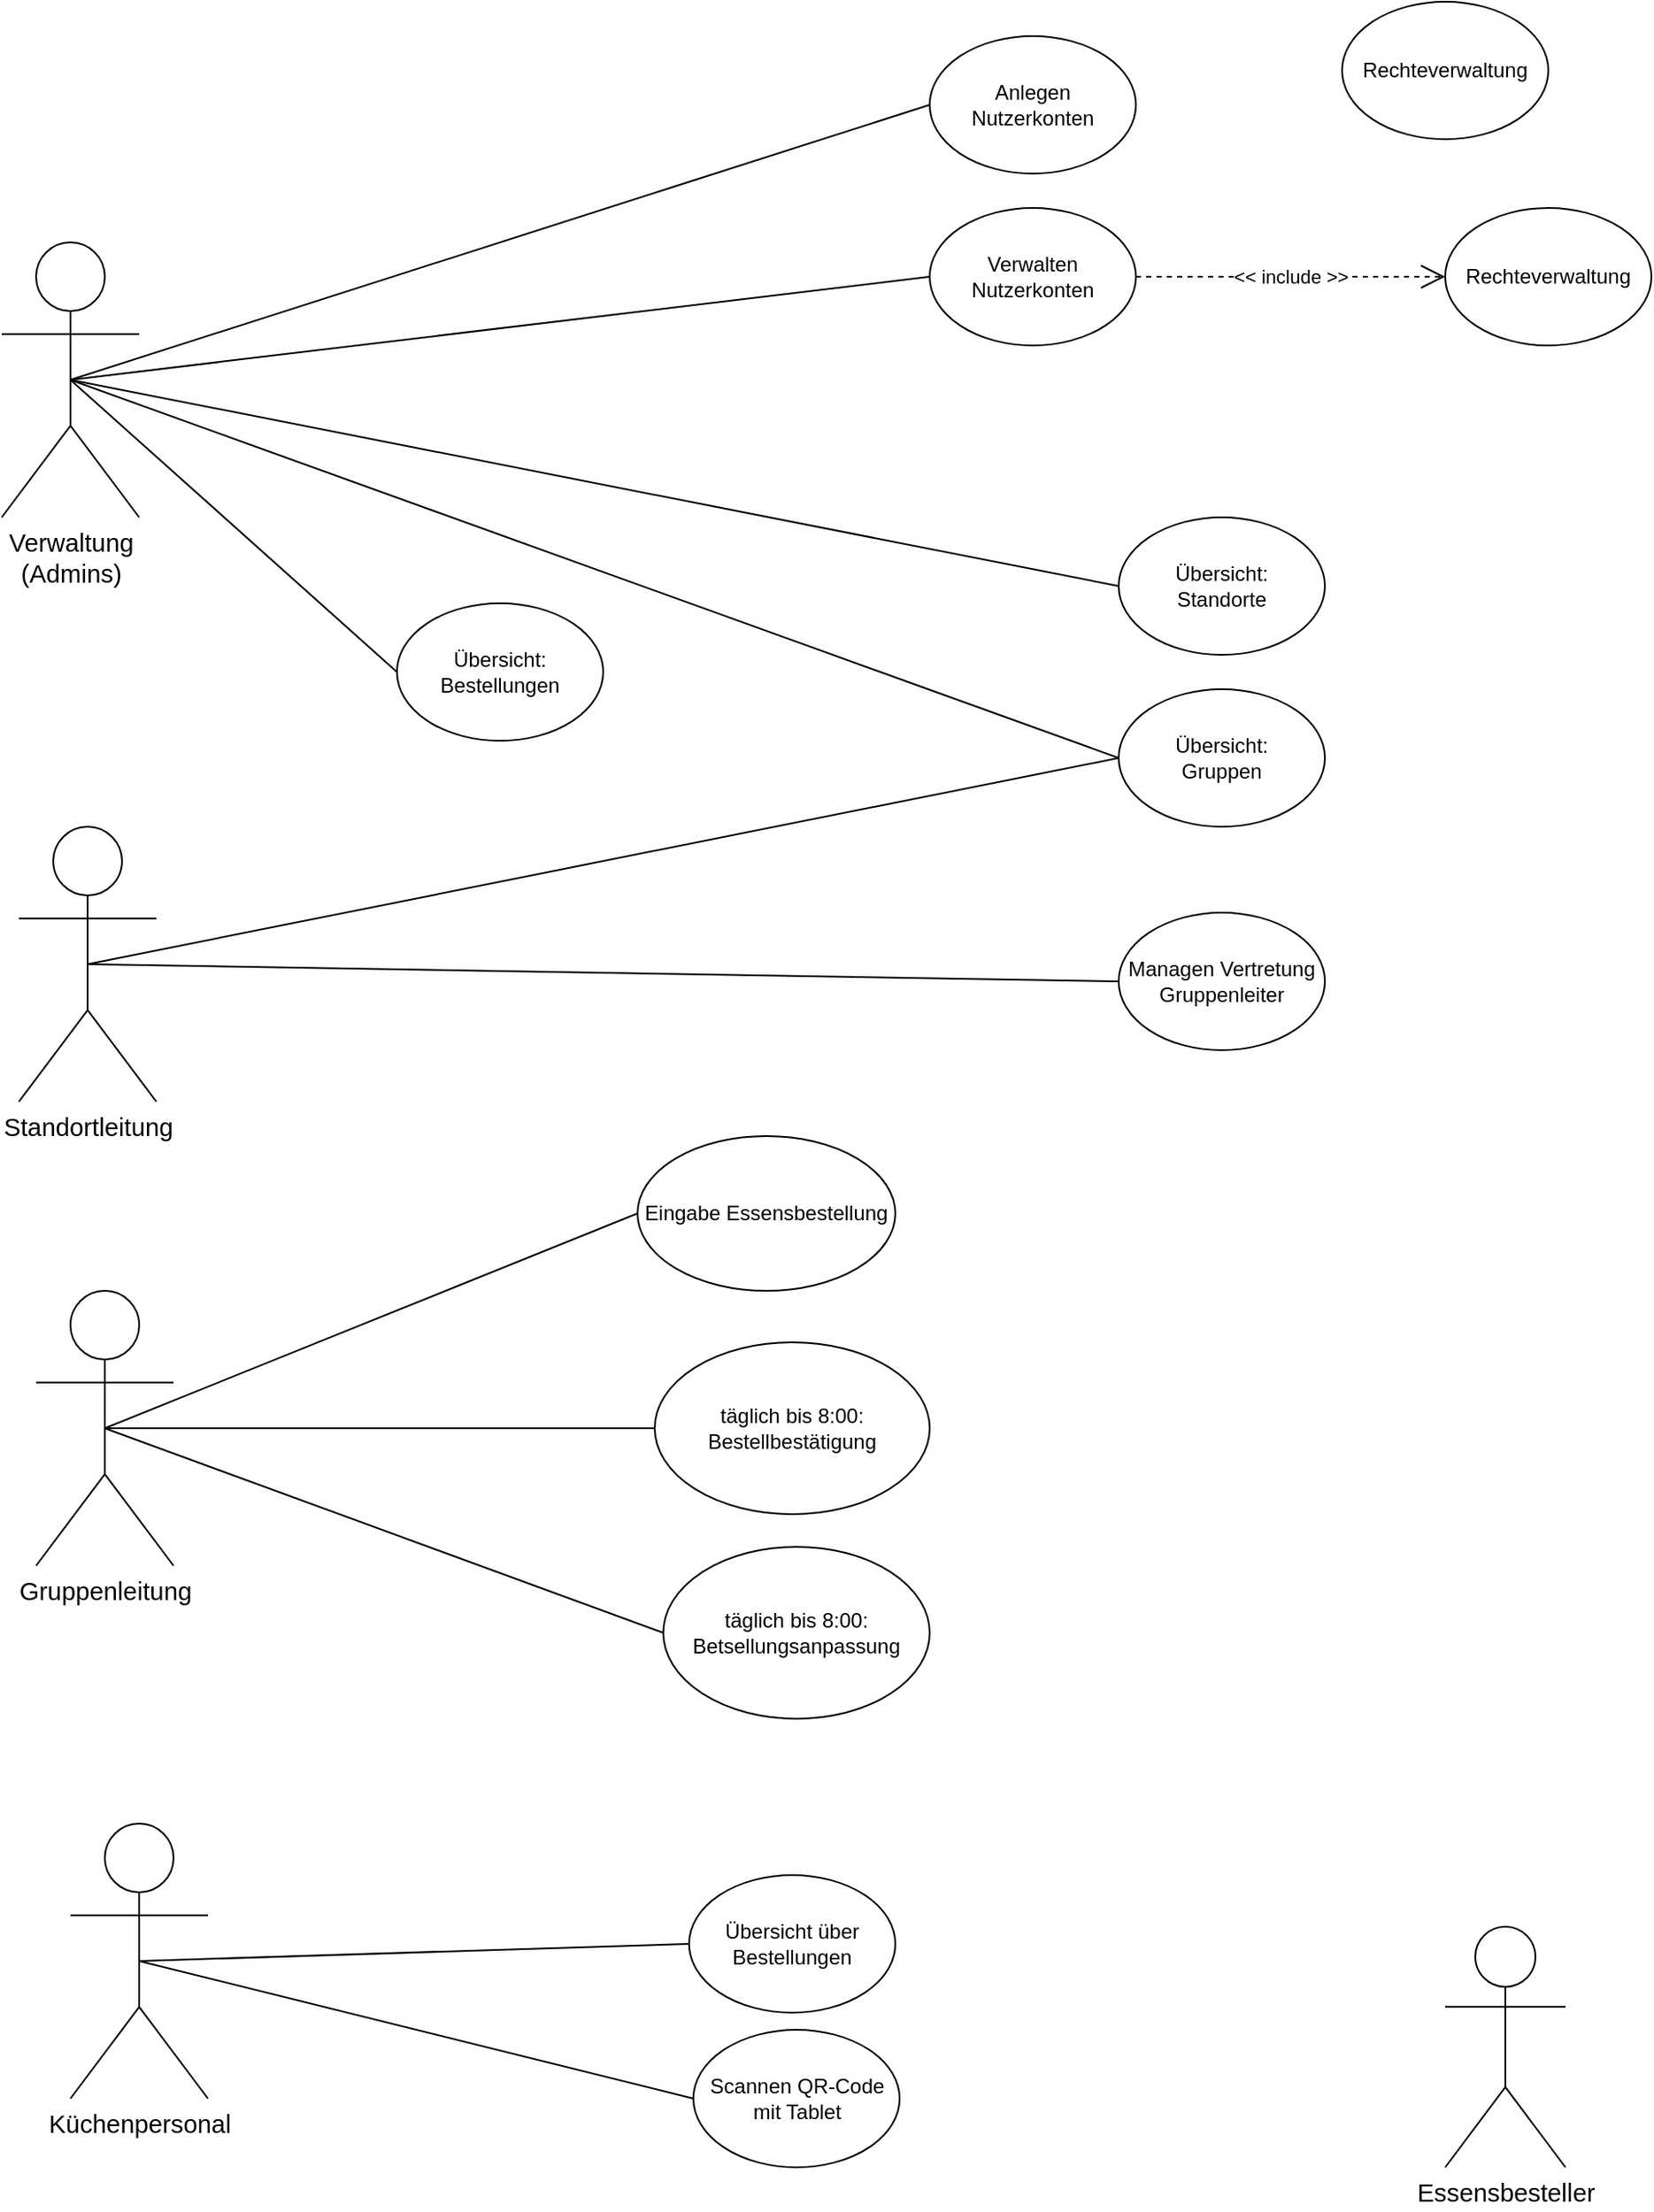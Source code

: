 <mxfile version="24.8.9">
  <diagram name="Seite-1" id="_EzoVK6YD9vsV-RopgzG">
    <mxGraphModel dx="1483" dy="710" grid="1" gridSize="10" guides="1" tooltips="1" connect="1" arrows="1" fold="1" page="1" pageScale="1" pageWidth="827" pageHeight="1169" math="0" shadow="0">
      <root>
        <mxCell id="0" />
        <mxCell id="1" parent="0" />
        <mxCell id="XZ7uIE0cHZyx9k-Q1iMx-429" value="&lt;span id=&quot;docs-internal-guid-49c4cdb1-7fff-00f1-d683-0dc7a767fc57&quot;&gt;&lt;span style=&quot;font-size: 11pt; font-family: Arial, sans-serif; background-color: transparent; font-variant-numeric: normal; font-variant-east-asian: normal; font-variant-alternates: normal; font-variant-position: normal; font-variant-emoji: normal; vertical-align: baseline; white-space: pre-wrap;&quot;&gt;Verwaltung (Admins)&lt;/span&gt;&lt;/span&gt;" style="shape=umlActor;verticalLabelPosition=bottom;verticalAlign=top;html=1;outlineConnect=0;" vertex="1" parent="1">
          <mxGeometry x="-570" y="280" width="80" height="160" as="geometry" />
        </mxCell>
        <mxCell id="XZ7uIE0cHZyx9k-Q1iMx-430" value="&lt;span id=&quot;docs-internal-guid-49c4cdb1-7fff-00f1-d683-0dc7a767fc57&quot;&gt;&lt;span style=&quot;font-size: 11pt; font-family: Arial, sans-serif; background-color: transparent; font-variant-numeric: normal; font-variant-east-asian: normal; font-variant-alternates: normal; font-variant-position: normal; font-variant-emoji: normal; vertical-align: baseline; white-space: pre-wrap;&quot;&gt;Küchenpersonal&lt;/span&gt;&lt;/span&gt;" style="shape=umlActor;verticalLabelPosition=bottom;verticalAlign=top;html=1;outlineConnect=0;" vertex="1" parent="1">
          <mxGeometry x="-530" y="1200" width="80" height="160" as="geometry" />
        </mxCell>
        <mxCell id="XZ7uIE0cHZyx9k-Q1iMx-438" value="&lt;span id=&quot;docs-internal-guid-49c4cdb1-7fff-00f1-d683-0dc7a767fc57&quot;&gt;&lt;span style=&quot;font-size: 11pt; font-family: Arial, sans-serif; background-color: transparent; font-variant-numeric: normal; font-variant-east-asian: normal; font-variant-alternates: normal; font-variant-position: normal; font-variant-emoji: normal; vertical-align: baseline; white-space: pre-wrap;&quot;&gt;Gruppenleitung&lt;/span&gt;&lt;/span&gt;" style="shape=umlActor;verticalLabelPosition=bottom;verticalAlign=top;html=1;outlineConnect=0;" vertex="1" parent="1">
          <mxGeometry x="-550" y="890" width="80" height="160" as="geometry" />
        </mxCell>
        <mxCell id="XZ7uIE0cHZyx9k-Q1iMx-439" value="&lt;span id=&quot;docs-internal-guid-49c4cdb1-7fff-00f1-d683-0dc7a767fc57&quot;&gt;&lt;span style=&quot;font-size: 11pt; font-family: Arial, sans-serif; background-color: transparent; font-variant-numeric: normal; font-variant-east-asian: normal; font-variant-alternates: normal; font-variant-position: normal; font-variant-emoji: normal; vertical-align: baseline; white-space: pre-wrap;&quot;&gt;Standortleitung&lt;/span&gt;&lt;/span&gt;" style="shape=umlActor;verticalLabelPosition=bottom;verticalAlign=top;html=1;outlineConnect=0;" vertex="1" parent="1">
          <mxGeometry x="-560" y="620" width="80" height="160" as="geometry" />
        </mxCell>
        <mxCell id="XZ7uIE0cHZyx9k-Q1iMx-441" value="Anlegen Nutzerkonten" style="ellipse;whiteSpace=wrap;html=1;" vertex="1" parent="1">
          <mxGeometry x="-30" y="160" width="120" height="80" as="geometry" />
        </mxCell>
        <mxCell id="XZ7uIE0cHZyx9k-Q1iMx-443" value="Verwalten Nutzerkonten" style="ellipse;whiteSpace=wrap;html=1;" vertex="1" parent="1">
          <mxGeometry x="-30" y="260" width="120" height="80" as="geometry" />
        </mxCell>
        <mxCell id="XZ7uIE0cHZyx9k-Q1iMx-446" value="" style="endArrow=none;html=1;rounded=0;entryX=0;entryY=0.5;entryDx=0;entryDy=0;exitX=0.5;exitY=0.5;exitDx=0;exitDy=0;exitPerimeter=0;" edge="1" parent="1" source="XZ7uIE0cHZyx9k-Q1iMx-429" target="XZ7uIE0cHZyx9k-Q1iMx-443">
          <mxGeometry width="50" height="50" relative="1" as="geometry">
            <mxPoint x="-320" y="330" as="sourcePoint" />
            <mxPoint x="-140" y="330" as="targetPoint" />
            <Array as="points" />
          </mxGeometry>
        </mxCell>
        <mxCell id="XZ7uIE0cHZyx9k-Q1iMx-451" value="Rechteverwaltung" style="ellipse;whiteSpace=wrap;html=1;" vertex="1" parent="1">
          <mxGeometry x="270" y="260" width="120" height="80" as="geometry" />
        </mxCell>
        <mxCell id="XZ7uIE0cHZyx9k-Q1iMx-453" value="Rechteverwaltung" style="ellipse;whiteSpace=wrap;html=1;" vertex="1" parent="1">
          <mxGeometry x="210" y="140" width="120" height="80" as="geometry" />
        </mxCell>
        <mxCell id="XZ7uIE0cHZyx9k-Q1iMx-457" value="Übersicht:&lt;div&gt;&lt;span style=&quot;background-color: initial;&quot;&gt;Standorte&lt;/span&gt;&lt;/div&gt;" style="ellipse;whiteSpace=wrap;html=1;" vertex="1" parent="1">
          <mxGeometry x="80" y="440" width="120" height="80" as="geometry" />
        </mxCell>
        <mxCell id="XZ7uIE0cHZyx9k-Q1iMx-459" value="" style="endArrow=none;html=1;rounded=0;entryX=0;entryY=0.5;entryDx=0;entryDy=0;exitX=0.5;exitY=0.5;exitDx=0;exitDy=0;exitPerimeter=0;" edge="1" parent="1" source="XZ7uIE0cHZyx9k-Q1iMx-429" target="XZ7uIE0cHZyx9k-Q1iMx-457">
          <mxGeometry width="50" height="50" relative="1" as="geometry">
            <mxPoint x="-380" y="380" as="sourcePoint" />
            <mxPoint x="-185" y="470" as="targetPoint" />
            <Array as="points" />
          </mxGeometry>
        </mxCell>
        <mxCell id="XZ7uIE0cHZyx9k-Q1iMx-460" value="Übersicht:&lt;div&gt;Gruppen&lt;/div&gt;" style="ellipse;whiteSpace=wrap;html=1;" vertex="1" parent="1">
          <mxGeometry x="80" y="540" width="120" height="80" as="geometry" />
        </mxCell>
        <mxCell id="XZ7uIE0cHZyx9k-Q1iMx-461" value="Übersicht:&lt;div&gt;Bestellungen&lt;/div&gt;" style="ellipse;whiteSpace=wrap;html=1;" vertex="1" parent="1">
          <mxGeometry x="-340" y="490" width="120" height="80" as="geometry" />
        </mxCell>
        <mxCell id="XZ7uIE0cHZyx9k-Q1iMx-462" value="" style="endArrow=none;html=1;rounded=0;entryX=0;entryY=0.5;entryDx=0;entryDy=0;exitX=0.5;exitY=0.5;exitDx=0;exitDy=0;exitPerimeter=0;" edge="1" parent="1" source="XZ7uIE0cHZyx9k-Q1iMx-429" target="XZ7uIE0cHZyx9k-Q1iMx-460">
          <mxGeometry width="50" height="50" relative="1" as="geometry">
            <mxPoint x="-440" y="350" as="sourcePoint" />
            <mxPoint x="-245" y="540" as="targetPoint" />
            <Array as="points" />
          </mxGeometry>
        </mxCell>
        <mxCell id="XZ7uIE0cHZyx9k-Q1iMx-463" value="" style="endArrow=none;html=1;rounded=0;entryX=0;entryY=0.5;entryDx=0;entryDy=0;exitX=0.5;exitY=0.5;exitDx=0;exitDy=0;exitPerimeter=0;" edge="1" parent="1" source="XZ7uIE0cHZyx9k-Q1iMx-429" target="XZ7uIE0cHZyx9k-Q1iMx-461">
          <mxGeometry width="50" height="50" relative="1" as="geometry">
            <mxPoint x="-390" y="340" as="sourcePoint" />
            <mxPoint x="-195" y="630" as="targetPoint" />
            <Array as="points" />
          </mxGeometry>
        </mxCell>
        <mxCell id="XZ7uIE0cHZyx9k-Q1iMx-464" value="" style="endArrow=none;html=1;rounded=0;entryX=0;entryY=0.5;entryDx=0;entryDy=0;exitX=0.5;exitY=0.5;exitDx=0;exitDy=0;exitPerimeter=0;" edge="1" parent="1" source="XZ7uIE0cHZyx9k-Q1iMx-429" target="XZ7uIE0cHZyx9k-Q1iMx-441">
          <mxGeometry width="50" height="50" relative="1" as="geometry">
            <mxPoint x="-480" y="260" as="sourcePoint" />
            <mxPoint x="-195" y="300" as="targetPoint" />
            <Array as="points" />
          </mxGeometry>
        </mxCell>
        <mxCell id="XZ7uIE0cHZyx9k-Q1iMx-465" value="" style="endArrow=none;html=1;rounded=0;entryX=0;entryY=0.5;entryDx=0;entryDy=0;exitX=0.5;exitY=0.5;exitDx=0;exitDy=0;exitPerimeter=0;" edge="1" parent="1" source="XZ7uIE0cHZyx9k-Q1iMx-439" target="XZ7uIE0cHZyx9k-Q1iMx-460">
          <mxGeometry width="50" height="50" relative="1" as="geometry">
            <mxPoint x="-400" y="540" as="sourcePoint" />
            <mxPoint x="-225" y="720" as="targetPoint" />
            <Array as="points" />
          </mxGeometry>
        </mxCell>
        <mxCell id="XZ7uIE0cHZyx9k-Q1iMx-466" value="Managen Vertretung Gruppenleiter" style="ellipse;whiteSpace=wrap;html=1;" vertex="1" parent="1">
          <mxGeometry x="80" y="670" width="120" height="80" as="geometry" />
        </mxCell>
        <mxCell id="XZ7uIE0cHZyx9k-Q1iMx-467" value="" style="endArrow=none;html=1;rounded=0;entryX=0;entryY=0.5;entryDx=0;entryDy=0;exitX=0.5;exitY=0.5;exitDx=0;exitDy=0;exitPerimeter=0;" edge="1" parent="1" source="XZ7uIE0cHZyx9k-Q1iMx-439" target="XZ7uIE0cHZyx9k-Q1iMx-466">
          <mxGeometry width="50" height="50" relative="1" as="geometry">
            <mxPoint x="-445" y="590" as="sourcePoint" />
            <mxPoint x="90" y="590" as="targetPoint" />
            <Array as="points" />
          </mxGeometry>
        </mxCell>
        <mxCell id="XZ7uIE0cHZyx9k-Q1iMx-475" value="Eingabe Essensbestellung" style="ellipse;whiteSpace=wrap;html=1;" vertex="1" parent="1">
          <mxGeometry x="-200" y="800" width="150" height="90" as="geometry" />
        </mxCell>
        <mxCell id="XZ7uIE0cHZyx9k-Q1iMx-476" value="" style="endArrow=none;html=1;rounded=0;entryX=0;entryY=0.5;entryDx=0;entryDy=0;exitX=0.5;exitY=0.5;exitDx=0;exitDy=0;exitPerimeter=0;" edge="1" target="XZ7uIE0cHZyx9k-Q1iMx-475" parent="1" source="XZ7uIE0cHZyx9k-Q1iMx-438">
          <mxGeometry width="50" height="50" relative="1" as="geometry">
            <mxPoint x="-390" y="800" as="sourcePoint" />
            <mxPoint x="155" y="810" as="targetPoint" />
            <Array as="points" />
          </mxGeometry>
        </mxCell>
        <mxCell id="XZ7uIE0cHZyx9k-Q1iMx-477" value="täglich bis 8:00: Bestellbestätigung" style="ellipse;whiteSpace=wrap;html=1;" vertex="1" parent="1">
          <mxGeometry x="-190" y="920" width="160" height="100" as="geometry" />
        </mxCell>
        <mxCell id="XZ7uIE0cHZyx9k-Q1iMx-478" value="" style="endArrow=none;html=1;rounded=0;entryX=0;entryY=0.5;entryDx=0;entryDy=0;exitX=0.5;exitY=0.5;exitDx=0;exitDy=0;exitPerimeter=0;" edge="1" target="XZ7uIE0cHZyx9k-Q1iMx-477" parent="1" source="XZ7uIE0cHZyx9k-Q1iMx-438">
          <mxGeometry width="50" height="50" relative="1" as="geometry">
            <mxPoint x="-382" y="1000" as="sourcePoint" />
            <mxPoint x="218" y="950" as="targetPoint" />
            <Array as="points" />
          </mxGeometry>
        </mxCell>
        <mxCell id="XZ7uIE0cHZyx9k-Q1iMx-479" value="täglich bis 8:00: Betsellungsanpassung" style="ellipse;whiteSpace=wrap;html=1;" vertex="1" parent="1">
          <mxGeometry x="-185" y="1039" width="155" height="100" as="geometry" />
        </mxCell>
        <mxCell id="XZ7uIE0cHZyx9k-Q1iMx-480" value="" style="endArrow=none;html=1;rounded=0;entryX=0;entryY=0.5;entryDx=0;entryDy=0;exitX=0.5;exitY=0.5;exitDx=0;exitDy=0;exitPerimeter=0;" edge="1" target="XZ7uIE0cHZyx9k-Q1iMx-479" parent="1" source="XZ7uIE0cHZyx9k-Q1iMx-438">
          <mxGeometry width="50" height="50" relative="1" as="geometry">
            <mxPoint x="-360" y="810" as="sourcePoint" />
            <mxPoint x="240" y="760" as="targetPoint" />
            <Array as="points" />
          </mxGeometry>
        </mxCell>
        <mxCell id="XZ7uIE0cHZyx9k-Q1iMx-484" value="Übersicht über Bestellungen" style="ellipse;whiteSpace=wrap;html=1;" vertex="1" parent="1">
          <mxGeometry x="-170" y="1230" width="120" height="80" as="geometry" />
        </mxCell>
        <mxCell id="XZ7uIE0cHZyx9k-Q1iMx-485" value="" style="endArrow=none;html=1;rounded=0;entryX=0;entryY=0.5;entryDx=0;entryDy=0;exitX=0.5;exitY=0.5;exitDx=0;exitDy=0;exitPerimeter=0;" edge="1" target="XZ7uIE0cHZyx9k-Q1iMx-484" parent="1" source="XZ7uIE0cHZyx9k-Q1iMx-430">
          <mxGeometry width="50" height="50" relative="1" as="geometry">
            <mxPoint x="-394" y="1310" as="sourcePoint" />
            <mxPoint x="206" y="1260" as="targetPoint" />
            <Array as="points" />
          </mxGeometry>
        </mxCell>
        <mxCell id="XZ7uIE0cHZyx9k-Q1iMx-486" value="Scannen QR-Code mit Tablet" style="ellipse;whiteSpace=wrap;html=1;" vertex="1" parent="1">
          <mxGeometry x="-167.5" y="1320" width="120" height="80" as="geometry" />
        </mxCell>
        <mxCell id="XZ7uIE0cHZyx9k-Q1iMx-487" value="" style="endArrow=none;html=1;rounded=0;entryX=0;entryY=0.5;entryDx=0;entryDy=0;exitX=0.5;exitY=0.5;exitDx=0;exitDy=0;exitPerimeter=0;" edge="1" parent="1" source="XZ7uIE0cHZyx9k-Q1iMx-430" target="XZ7uIE0cHZyx9k-Q1iMx-486">
          <mxGeometry width="50" height="50" relative="1" as="geometry">
            <mxPoint x="-470" y="1500" as="sourcePoint" />
            <mxPoint x="-160" y="1280" as="targetPoint" />
            <Array as="points" />
          </mxGeometry>
        </mxCell>
        <mxCell id="XZ7uIE0cHZyx9k-Q1iMx-488" value="&lt;font face=&quot;Arial, sans-serif&quot;&gt;&lt;span style=&quot;font-size: 14.667px; white-space: pre-wrap;&quot;&gt;Essensbesteller&lt;/span&gt;&lt;/font&gt;" style="shape=umlActor;verticalLabelPosition=bottom;verticalAlign=top;html=1;outlineConnect=0;" vertex="1" parent="1">
          <mxGeometry x="270" y="1260" width="70" height="140" as="geometry" />
        </mxCell>
        <mxCell id="XZ7uIE0cHZyx9k-Q1iMx-489" value="&amp;lt;&amp;lt; include &amp;gt;&amp;gt;" style="endArrow=open;endSize=12;dashed=1;html=1;rounded=0;exitX=1;exitY=0.5;exitDx=0;exitDy=0;entryX=0;entryY=0.5;entryDx=0;entryDy=0;" edge="1" parent="1" source="XZ7uIE0cHZyx9k-Q1iMx-443" target="XZ7uIE0cHZyx9k-Q1iMx-451">
          <mxGeometry width="160" relative="1" as="geometry">
            <mxPoint x="100" y="310" as="sourcePoint" />
            <mxPoint x="260" y="310" as="targetPoint" />
          </mxGeometry>
        </mxCell>
      </root>
    </mxGraphModel>
  </diagram>
</mxfile>

